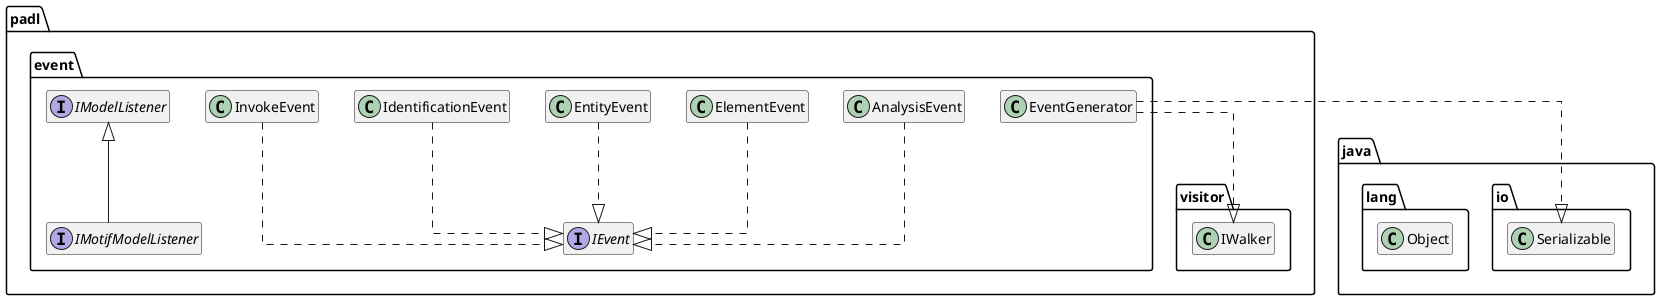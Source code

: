 @startuml test

hide empty members
skinparam linetype ortho

package java {
    package io {
        class Serializable {

        }
    }
    package lang {
        class Object {

        }
    }
}
package padl {
    package event {

        class AnalysisEvent {

        }

        class ElementEvent {

        }

        class EntityEvent {

        }

        class EventGenerator {

        }

        interface IEvent {

        }

        interface IModelListener {

        }

        interface IMotifModelListener {

        }

        class IdentificationEvent {

        }

        class InvokeEvent {

        }
    }
    package visitor {
        class IWalker {

        }
    }
}


AnalysisEvent ..^ IEvent

ElementEvent ..^ IEvent

EntityEvent ..^ IEvent

EventGenerator ..^ IWalker

EventGenerator ..^ Serializable


IModelListener ^-- IMotifModelListener


IdentificationEvent ..^ IEvent

InvokeEvent ..^ IEvent

@enduml